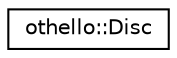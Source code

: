 digraph "Graphical Class Hierarchy"
{
  edge [fontname="Helvetica",fontsize="10",labelfontname="Helvetica",labelfontsize="10"];
  node [fontname="Helvetica",fontsize="10",shape=record];
  rankdir="LR";
  Node1 [label="othello::Disc",height=0.2,width=0.4,color="black", fillcolor="white", style="filled",URL="$da/d83/classothello_1_1_disc.html"];
}
